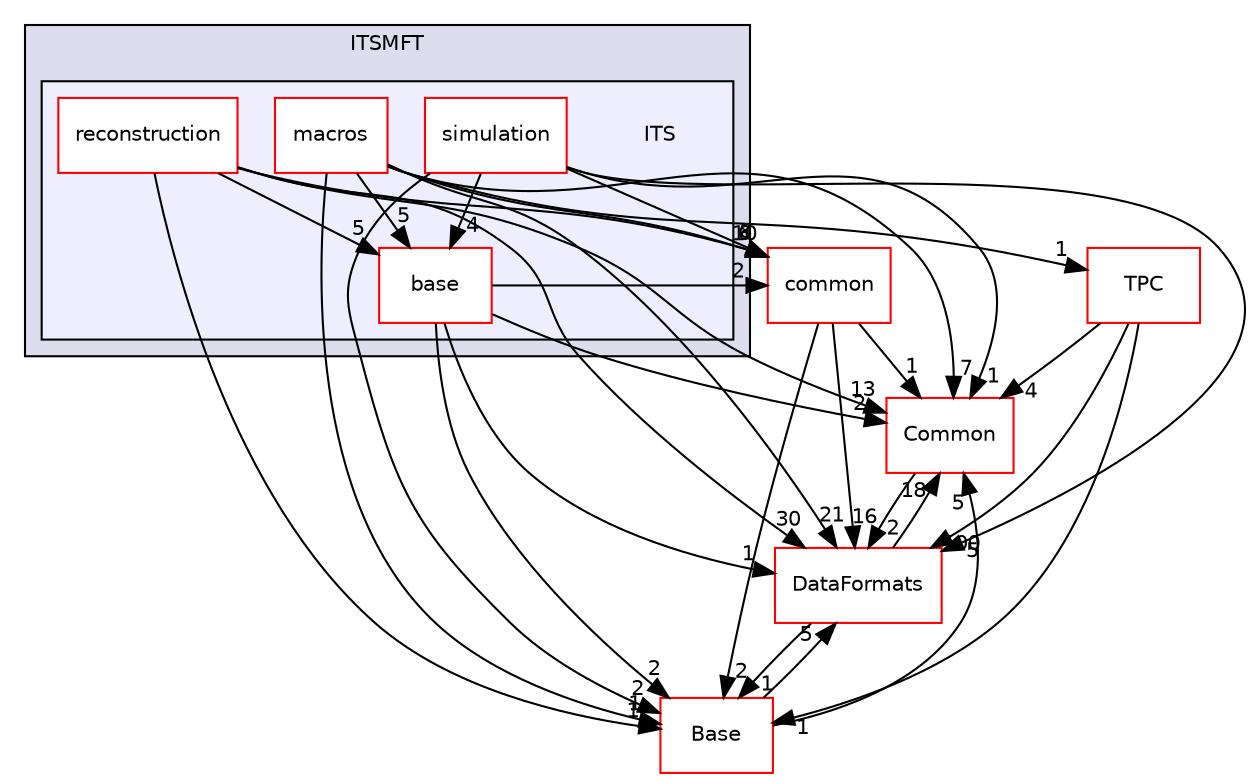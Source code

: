 digraph "/home/travis/build/AliceO2Group/AliceO2/Detectors/ITSMFT/ITS" {
  bgcolor=transparent;
  compound=true
  node [ fontsize="10", fontname="Helvetica"];
  edge [ labelfontsize="10", labelfontname="Helvetica"];
  subgraph clusterdir_1306292b77b40360479b729ac9ee7efe {
    graph [ bgcolor="#ddddee", pencolor="black", label="ITSMFT" fontname="Helvetica", fontsize="10", URL="dir_1306292b77b40360479b729ac9ee7efe.html"]
  subgraph clusterdir_871aad07cbf94d6cd423c3d8d5bdf4e9 {
    graph [ bgcolor="#eeeeff", pencolor="black", label="" URL="dir_871aad07cbf94d6cd423c3d8d5bdf4e9.html"];
    dir_871aad07cbf94d6cd423c3d8d5bdf4e9 [shape=plaintext label="ITS"];
    dir_eedff867f3c4e67d20b227cb6e0f96ab [shape=box label="base" color="red" fillcolor="white" style="filled" URL="dir_eedff867f3c4e67d20b227cb6e0f96ab.html"];
    dir_d1915fc52ae3a2d414030e7b83b60b4d [shape=box label="macros" color="red" fillcolor="white" style="filled" URL="dir_d1915fc52ae3a2d414030e7b83b60b4d.html"];
    dir_5125ceb2b58f632ed0a3019fe2d5cbbc [shape=box label="reconstruction" color="red" fillcolor="white" style="filled" URL="dir_5125ceb2b58f632ed0a3019fe2d5cbbc.html"];
    dir_e6f6998399f381fa585023934f76a907 [shape=box label="simulation" color="red" fillcolor="white" style="filled" URL="dir_e6f6998399f381fa585023934f76a907.html"];
  }
  }
  dir_4ab6b4cc6a7edbff49100e9123df213f [shape=box label="Common" color="red" URL="dir_4ab6b4cc6a7edbff49100e9123df213f.html"];
  dir_a597e8e061b11201a1dff411feb10d0b [shape=box label="TPC" color="red" URL="dir_a597e8e061b11201a1dff411feb10d0b.html"];
  dir_37c90836491b695b472bf98d1be8336b [shape=box label="Base" color="red" URL="dir_37c90836491b695b472bf98d1be8336b.html"];
  dir_85bf31a2e8d306e7598ffcb73f8df6bf [shape=box label="common" color="red" URL="dir_85bf31a2e8d306e7598ffcb73f8df6bf.html"];
  dir_2171f7ec022c5423887b07c69b2f5b48 [shape=box label="DataFormats" color="red" URL="dir_2171f7ec022c5423887b07c69b2f5b48.html"];
  dir_eedff867f3c4e67d20b227cb6e0f96ab->dir_4ab6b4cc6a7edbff49100e9123df213f [headlabel="2", labeldistance=1.5 headhref="dir_000244_000016.html"];
  dir_eedff867f3c4e67d20b227cb6e0f96ab->dir_37c90836491b695b472bf98d1be8336b [headlabel="2", labeldistance=1.5 headhref="dir_000244_000154.html"];
  dir_eedff867f3c4e67d20b227cb6e0f96ab->dir_85bf31a2e8d306e7598ffcb73f8df6bf [headlabel="2", labeldistance=1.5 headhref="dir_000244_000206.html"];
  dir_eedff867f3c4e67d20b227cb6e0f96ab->dir_2171f7ec022c5423887b07c69b2f5b48 [headlabel="1", labeldistance=1.5 headhref="dir_000244_000056.html"];
  dir_4ab6b4cc6a7edbff49100e9123df213f->dir_2171f7ec022c5423887b07c69b2f5b48 [headlabel="2", labeldistance=1.5 headhref="dir_000016_000056.html"];
  dir_a597e8e061b11201a1dff411feb10d0b->dir_4ab6b4cc6a7edbff49100e9123df213f [headlabel="4", labeldistance=1.5 headhref="dir_000184_000016.html"];
  dir_a597e8e061b11201a1dff411feb10d0b->dir_37c90836491b695b472bf98d1be8336b [headlabel="1", labeldistance=1.5 headhref="dir_000184_000154.html"];
  dir_a597e8e061b11201a1dff411feb10d0b->dir_2171f7ec022c5423887b07c69b2f5b48 [headlabel="100", labeldistance=1.5 headhref="dir_000184_000056.html"];
  dir_37c90836491b695b472bf98d1be8336b->dir_4ab6b4cc6a7edbff49100e9123df213f [headlabel="5", labeldistance=1.5 headhref="dir_000154_000016.html"];
  dir_37c90836491b695b472bf98d1be8336b->dir_2171f7ec022c5423887b07c69b2f5b48 [headlabel="5", labeldistance=1.5 headhref="dir_000154_000056.html"];
  dir_85bf31a2e8d306e7598ffcb73f8df6bf->dir_4ab6b4cc6a7edbff49100e9123df213f [headlabel="1", labeldistance=1.5 headhref="dir_000206_000016.html"];
  dir_85bf31a2e8d306e7598ffcb73f8df6bf->dir_37c90836491b695b472bf98d1be8336b [headlabel="2", labeldistance=1.5 headhref="dir_000206_000154.html"];
  dir_85bf31a2e8d306e7598ffcb73f8df6bf->dir_2171f7ec022c5423887b07c69b2f5b48 [headlabel="16", labeldistance=1.5 headhref="dir_000206_000056.html"];
  dir_e6f6998399f381fa585023934f76a907->dir_eedff867f3c4e67d20b227cb6e0f96ab [headlabel="4", labeldistance=1.5 headhref="dir_000168_000244.html"];
  dir_e6f6998399f381fa585023934f76a907->dir_4ab6b4cc6a7edbff49100e9123df213f [headlabel="1", labeldistance=1.5 headhref="dir_000168_000016.html"];
  dir_e6f6998399f381fa585023934f76a907->dir_37c90836491b695b472bf98d1be8336b [headlabel="2", labeldistance=1.5 headhref="dir_000168_000154.html"];
  dir_e6f6998399f381fa585023934f76a907->dir_85bf31a2e8d306e7598ffcb73f8df6bf [headlabel="8", labeldistance=1.5 headhref="dir_000168_000206.html"];
  dir_e6f6998399f381fa585023934f76a907->dir_2171f7ec022c5423887b07c69b2f5b48 [headlabel="5", labeldistance=1.5 headhref="dir_000168_000056.html"];
  dir_5125ceb2b58f632ed0a3019fe2d5cbbc->dir_eedff867f3c4e67d20b227cb6e0f96ab [headlabel="5", labeldistance=1.5 headhref="dir_000031_000244.html"];
  dir_5125ceb2b58f632ed0a3019fe2d5cbbc->dir_4ab6b4cc6a7edbff49100e9123df213f [headlabel="13", labeldistance=1.5 headhref="dir_000031_000016.html"];
  dir_5125ceb2b58f632ed0a3019fe2d5cbbc->dir_37c90836491b695b472bf98d1be8336b [headlabel="1", labeldistance=1.5 headhref="dir_000031_000154.html"];
  dir_5125ceb2b58f632ed0a3019fe2d5cbbc->dir_85bf31a2e8d306e7598ffcb73f8df6bf [headlabel="6", labeldistance=1.5 headhref="dir_000031_000206.html"];
  dir_5125ceb2b58f632ed0a3019fe2d5cbbc->dir_2171f7ec022c5423887b07c69b2f5b48 [headlabel="30", labeldistance=1.5 headhref="dir_000031_000056.html"];
  dir_d1915fc52ae3a2d414030e7b83b60b4d->dir_eedff867f3c4e67d20b227cb6e0f96ab [headlabel="5", labeldistance=1.5 headhref="dir_000256_000244.html"];
  dir_d1915fc52ae3a2d414030e7b83b60b4d->dir_4ab6b4cc6a7edbff49100e9123df213f [headlabel="7", labeldistance=1.5 headhref="dir_000256_000016.html"];
  dir_d1915fc52ae3a2d414030e7b83b60b4d->dir_a597e8e061b11201a1dff411feb10d0b [headlabel="1", labeldistance=1.5 headhref="dir_000256_000184.html"];
  dir_d1915fc52ae3a2d414030e7b83b60b4d->dir_37c90836491b695b472bf98d1be8336b [headlabel="1", labeldistance=1.5 headhref="dir_000256_000154.html"];
  dir_d1915fc52ae3a2d414030e7b83b60b4d->dir_85bf31a2e8d306e7598ffcb73f8df6bf [headlabel="10", labeldistance=1.5 headhref="dir_000256_000206.html"];
  dir_d1915fc52ae3a2d414030e7b83b60b4d->dir_2171f7ec022c5423887b07c69b2f5b48 [headlabel="21", labeldistance=1.5 headhref="dir_000256_000056.html"];
  dir_2171f7ec022c5423887b07c69b2f5b48->dir_4ab6b4cc6a7edbff49100e9123df213f [headlabel="18", labeldistance=1.5 headhref="dir_000056_000016.html"];
  dir_2171f7ec022c5423887b07c69b2f5b48->dir_37c90836491b695b472bf98d1be8336b [headlabel="1", labeldistance=1.5 headhref="dir_000056_000154.html"];
}
